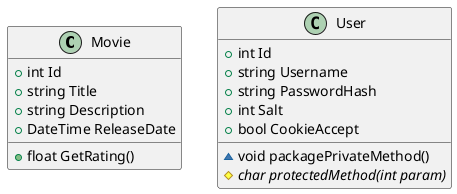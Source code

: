 @startuml Classdiagram
class Movie {
    +int Id
    +string Title
    +string Description
    +DateTime ReleaseDate
    +float GetRating()
}
class User {
    +int Id
    +string Username
    +string PasswordHash
    +int Salt
    +bool CookieAccept
    ~void packagePrivateMethod()
    #{abstract} char protectedMethod(int param)
}


@enduml
